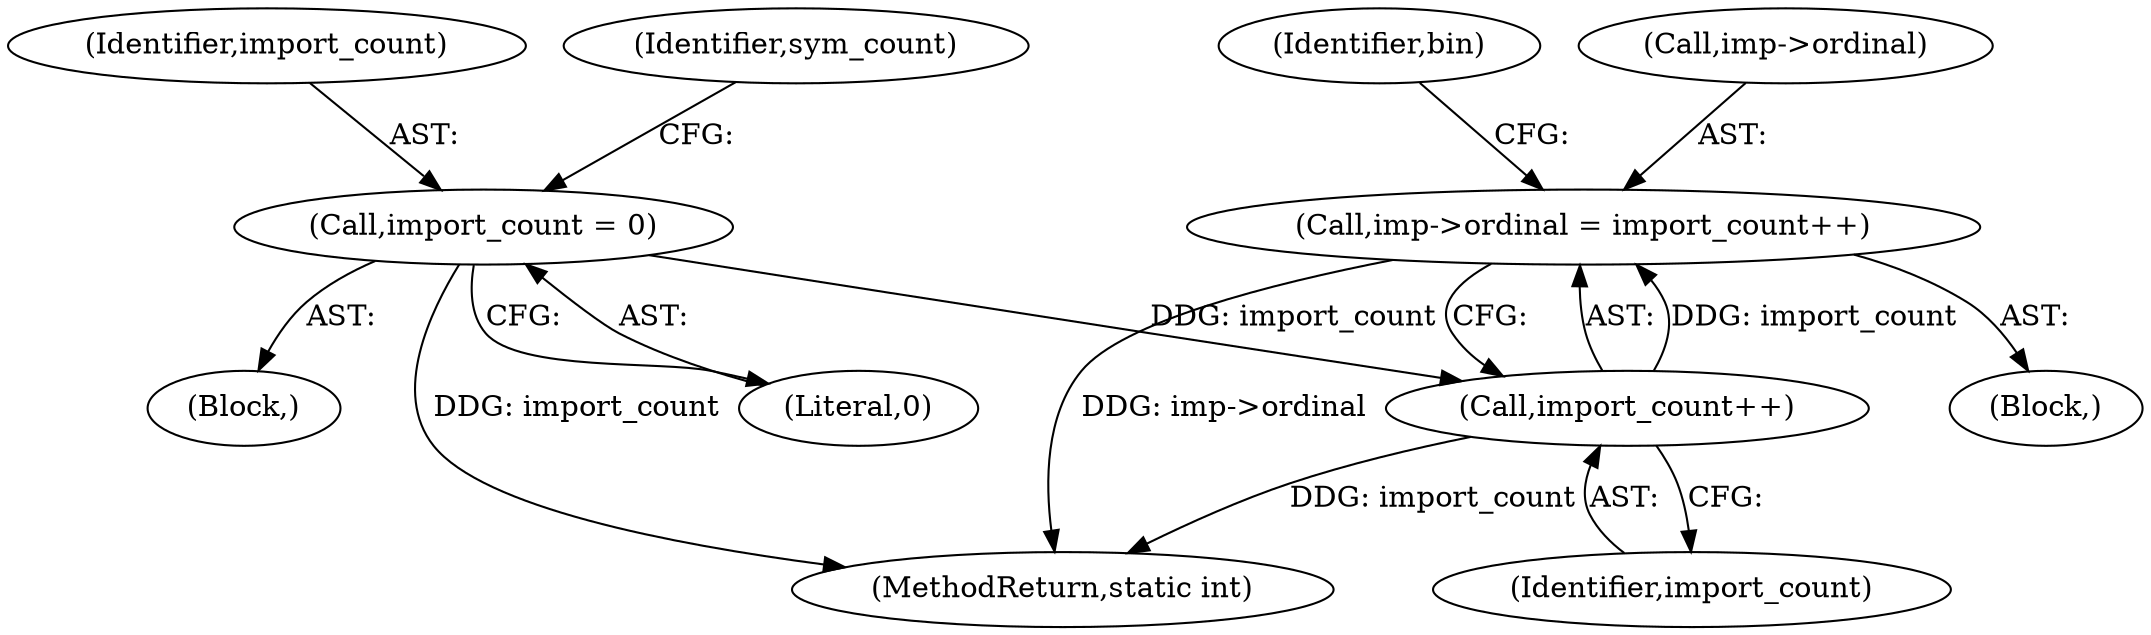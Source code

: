 digraph "0_radare2_ead645853a63bf83d8386702cad0cf23b31d7eeb@pointer" {
"1000527" [label="(Call,imp->ordinal = import_count++)"];
"1000531" [label="(Call,import_count++)"];
"1000376" [label="(Call,import_count = 0)"];
"1000374" [label="(Block,)"];
"1000535" [label="(Identifier,bin)"];
"1000619" [label="(MethodReturn,static int)"];
"1000500" [label="(Block,)"];
"1000527" [label="(Call,imp->ordinal = import_count++)"];
"1000377" [label="(Identifier,import_count)"];
"1000376" [label="(Call,import_count = 0)"];
"1000532" [label="(Identifier,import_count)"];
"1000381" [label="(Identifier,sym_count)"];
"1000528" [label="(Call,imp->ordinal)"];
"1000378" [label="(Literal,0)"];
"1000531" [label="(Call,import_count++)"];
"1000527" -> "1000500"  [label="AST: "];
"1000527" -> "1000531"  [label="CFG: "];
"1000528" -> "1000527"  [label="AST: "];
"1000531" -> "1000527"  [label="AST: "];
"1000535" -> "1000527"  [label="CFG: "];
"1000527" -> "1000619"  [label="DDG: imp->ordinal"];
"1000531" -> "1000527"  [label="DDG: import_count"];
"1000531" -> "1000532"  [label="CFG: "];
"1000532" -> "1000531"  [label="AST: "];
"1000531" -> "1000619"  [label="DDG: import_count"];
"1000376" -> "1000531"  [label="DDG: import_count"];
"1000376" -> "1000374"  [label="AST: "];
"1000376" -> "1000378"  [label="CFG: "];
"1000377" -> "1000376"  [label="AST: "];
"1000378" -> "1000376"  [label="AST: "];
"1000381" -> "1000376"  [label="CFG: "];
"1000376" -> "1000619"  [label="DDG: import_count"];
}

